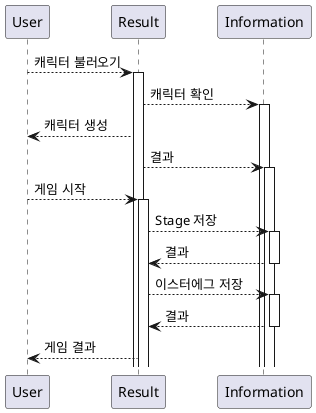 @startuml
participant User

User --> Result : 캐릭터 불러오기
activate Result

Result --> Information : 캐릭터 확인
activate Information

Result --> User : 캐릭터 생성
deactivate User

Result --> Information :  결과
activate Information

User --> Result : 게임 시작
activate Result

Result --> Information : Stage 저장
activate Information

Information --> Result : 결과
deactivate Information

Result --> Information : 이스터에그 저장
activate Information

Information --> Result : 결과
deactivate Information

Result --> User : 게임 결과
deactivate User

@enduml